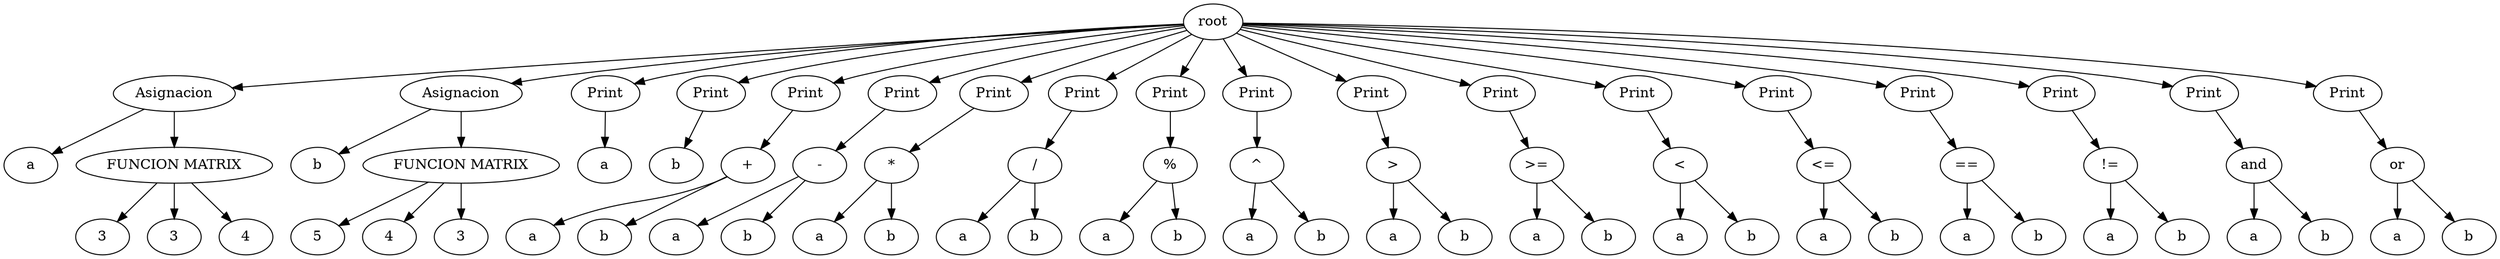 digraph G{
rankir=TD;
73 [label = "root"];
5 [label = "a"];
6 [label = "Asignacion"];
6 -> 5;
4[label = "FUNCION MATRIX"];
1 [label = "3"];
2 [label = "3"];
3 [label = "4"];
4 -> 1;
4 -> 2;
4 -> 3;
6 [label = "Asignacion"];
6 -> 4;
11 [label = "b"];
12 [label = "Asignacion"];
12 -> 11;
10[label = "FUNCION MATRIX"];
7 [label = "5"];
8 [label = "4"];
9 [label = "3"];
10 -> 7;
10 -> 8;
10 -> 9;
12 [label = "Asignacion"];
12 -> 10;
13 [label = "a"];
14 [label = "Print"];
14 -> 13;
15 [label = "b"];
16 [label = "Print"];
16 -> 15;
17 [label = "a"];
19 [label = "+"];
19 -> 17;
18 [label = "b"];
19 [label = "+"];
19 -> 18;
20 [label = "Print"];
20 -> 19;
21 [label = "a"];
23 [label = "-"];
23 -> 21;
22 [label = "b"];
23 [label = "-"];
23 -> 22;
24 [label = "Print"];
24 -> 23;
25 [label = "a"];
27 [label = "*"];
27 -> 25;
26 [label = "b"];
27 [label = "*"];
27 -> 26;
28 [label = "Print"];
28 -> 27;
29 [label = "a"];
31 [label = "/"];
31 -> 29;
30 [label = "b"];
31 [label = "/"];
31 -> 30;
32 [label = "Print"];
32 -> 31;
33 [label = "a"];
35 [label = "%"];
35 -> 33;
34 [label = "b"];
35 [label = "%"];
35 -> 34;
36 [label = "Print"];
36 -> 35;
37 [label = "a"];
39 [label = "^"];
39 -> 37;
38 [label = "b"];
39 [label = "^"];
39 -> 38;
40 [label = "Print"];
40 -> 39;
41 [label = "a"];
43 [label = ">"];
43 -> 41;
42 [label = "b"];
43 [label = ">"];
43 -> 42;
44 [label = "Print"];
44 -> 43;
45 [label = "a"];
47 [label = ">="];
47 -> 45;
46 [label = "b"];
47 [label = ">="];
47 -> 46;
48 [label = "Print"];
48 -> 47;
49 [label = "a"];
51 [label = "<"];
51 -> 49;
50 [label = "b"];
51 [label = "<"];
51 -> 50;
52 [label = "Print"];
52 -> 51;
53 [label = "a"];
55 [label = "<="];
55 -> 53;
54 [label = "b"];
55 [label = "<="];
55 -> 54;
56 [label = "Print"];
56 -> 55;
57 [label = "a"];
59 [label = "=="];
59 -> 57;
58 [label = "b"];
59 [label = "=="];
59 -> 58;
60 [label = "Print"];
60 -> 59;
61 [label = "a"];
63 [label = "!="];
63 -> 61;
62 [label = "b"];
63 [label = "!="];
63 -> 62;
64 [label = "Print"];
64 -> 63;
65 [label = "a"];
67 [label = "and"];
67 -> 65;
66 [label = "b"];
67 [label = "and"];
67 -> 66;
68 [label = "Print"];
68 -> 67;
69 [label = "a"];
71 [label = "or"];
71 -> 69;
70 [label = "b"];
71 [label = "or"];
71 -> 70;
72 [label = "Print"];
72 -> 71;
73 -> 6;
73 -> 12;
73 -> 14;
73 -> 16;
73 -> 20;
73 -> 24;
73 -> 28;
73 -> 32;
73 -> 36;
73 -> 40;
73 -> 44;
73 -> 48;
73 -> 52;
73 -> 56;
73 -> 60;
73 -> 64;
73 -> 68;
73 -> 72;

}